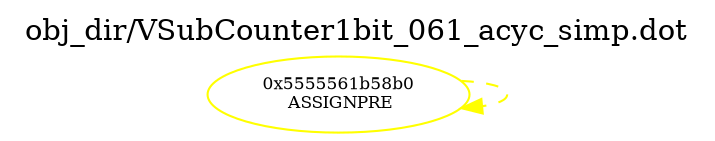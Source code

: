 digraph v3graph {
	graph	[label="obj_dir/VSubCounter1bit_061_acyc_simp.dot",
		 labelloc=t, labeljust=l,
		 //size="7.5,10",
		 rankdir=TB];
	n0	[fontsize=8 label="0x5555561b58b0\n ASSIGNPRE", color=yellow];
	n0 -> n0 [fontsize=8 label="" weight=3 color=yellow style=dashed];
}
